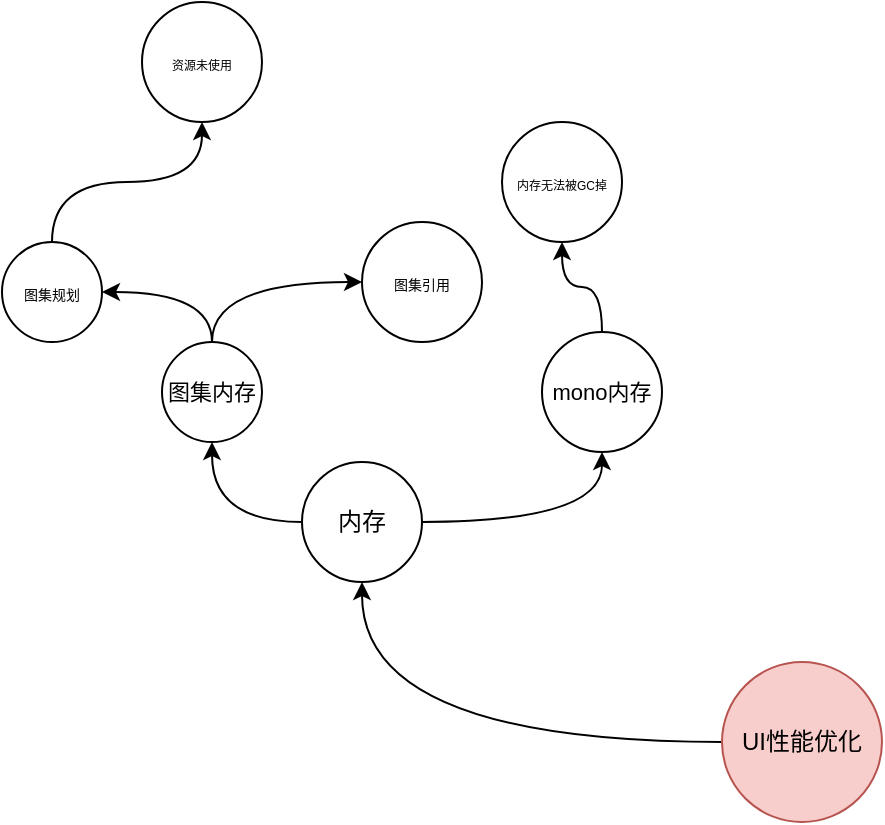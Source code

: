 <mxfile version="13.5.4" type="github">
  <diagram id="PwJVHqZTUF8KdpS5hUyB" name="第 1 页">
    <mxGraphModel dx="4382" dy="3074" grid="1" gridSize="10" guides="1" tooltips="1" connect="1" arrows="1" fold="1" page="1" pageScale="1" pageWidth="827" pageHeight="1169" math="0" shadow="0">
      <root>
        <mxCell id="0" />
        <mxCell id="1" parent="0" />
        <mxCell id="vSH8UtmdNrjKOl-DguEc-3" style="edgeStyle=orthogonalEdgeStyle;rounded=0;orthogonalLoop=1;jettySize=auto;html=1;entryX=0.5;entryY=1;entryDx=0;entryDy=0;curved=1;" parent="1" source="vSH8UtmdNrjKOl-DguEc-1" target="vSH8UtmdNrjKOl-DguEc-2" edge="1">
          <mxGeometry relative="1" as="geometry" />
        </mxCell>
        <mxCell id="vSH8UtmdNrjKOl-DguEc-1" value="UI性能优化" style="ellipse;whiteSpace=wrap;html=1;aspect=fixed;fillColor=#f8cecc;strokeColor=#b85450;" parent="1" vertex="1">
          <mxGeometry x="350" y="320" width="80" height="80" as="geometry" />
        </mxCell>
        <mxCell id="vSH8UtmdNrjKOl-DguEc-6" style="edgeStyle=orthogonalEdgeStyle;curved=1;rounded=0;orthogonalLoop=1;jettySize=auto;html=1;exitX=1;exitY=0.5;exitDx=0;exitDy=0;entryX=0.5;entryY=1;entryDx=0;entryDy=0;" parent="1" source="vSH8UtmdNrjKOl-DguEc-2" target="vSH8UtmdNrjKOl-DguEc-4" edge="1">
          <mxGeometry relative="1" as="geometry" />
        </mxCell>
        <mxCell id="vSH8UtmdNrjKOl-DguEc-7" style="edgeStyle=orthogonalEdgeStyle;curved=1;rounded=0;orthogonalLoop=1;jettySize=auto;html=1;exitX=0;exitY=0.5;exitDx=0;exitDy=0;" parent="1" source="vSH8UtmdNrjKOl-DguEc-2" target="vSH8UtmdNrjKOl-DguEc-5" edge="1">
          <mxGeometry relative="1" as="geometry" />
        </mxCell>
        <mxCell id="vSH8UtmdNrjKOl-DguEc-2" value="内存" style="ellipse;whiteSpace=wrap;html=1;aspect=fixed;" parent="1" vertex="1">
          <mxGeometry x="140" y="220" width="60" height="60" as="geometry" />
        </mxCell>
        <mxCell id="vSH8UtmdNrjKOl-DguEc-16" value="" style="edgeStyle=orthogonalEdgeStyle;curved=1;rounded=0;orthogonalLoop=1;jettySize=auto;html=1;" parent="1" source="vSH8UtmdNrjKOl-DguEc-4" target="vSH8UtmdNrjKOl-DguEc-15" edge="1">
          <mxGeometry relative="1" as="geometry" />
        </mxCell>
        <mxCell id="vSH8UtmdNrjKOl-DguEc-4" value="&lt;font style=&quot;font-size: 11px&quot;&gt;mono内存&lt;/font&gt;" style="ellipse;whiteSpace=wrap;html=1;aspect=fixed;" parent="1" vertex="1">
          <mxGeometry x="260" y="155" width="60" height="60" as="geometry" />
        </mxCell>
        <mxCell id="vSH8UtmdNrjKOl-DguEc-11" style="edgeStyle=orthogonalEdgeStyle;curved=1;rounded=0;orthogonalLoop=1;jettySize=auto;html=1;exitX=0.5;exitY=0;exitDx=0;exitDy=0;entryX=0;entryY=0.5;entryDx=0;entryDy=0;" parent="1" source="vSH8UtmdNrjKOl-DguEc-5" target="vSH8UtmdNrjKOl-DguEc-10" edge="1">
          <mxGeometry relative="1" as="geometry">
            <mxPoint x="95" y="130" as="sourcePoint" />
          </mxGeometry>
        </mxCell>
        <mxCell id="vSH8UtmdNrjKOl-DguEc-14" style="edgeStyle=orthogonalEdgeStyle;curved=1;rounded=0;orthogonalLoop=1;jettySize=auto;html=1;exitX=0.5;exitY=0;exitDx=0;exitDy=0;entryX=1;entryY=0.5;entryDx=0;entryDy=0;" parent="1" source="vSH8UtmdNrjKOl-DguEc-5" target="vSH8UtmdNrjKOl-DguEc-9" edge="1">
          <mxGeometry relative="1" as="geometry" />
        </mxCell>
        <mxCell id="vSH8UtmdNrjKOl-DguEc-5" value="&lt;font style=&quot;font-size: 11px&quot;&gt;图集内存&lt;/font&gt;" style="ellipse;whiteSpace=wrap;html=1;aspect=fixed;" parent="1" vertex="1">
          <mxGeometry x="70" y="160" width="50" height="50" as="geometry" />
        </mxCell>
        <mxCell id="vSH8UtmdNrjKOl-DguEc-20" style="rounded=0;orthogonalLoop=1;jettySize=auto;html=1;entryX=0.5;entryY=1;entryDx=0;entryDy=0;exitX=0.5;exitY=0;exitDx=0;exitDy=0;exitPerimeter=0;edgeStyle=orthogonalEdgeStyle;curved=1;" parent="1" source="vSH8UtmdNrjKOl-DguEc-9" target="vSH8UtmdNrjKOl-DguEc-13" edge="1">
          <mxGeometry relative="1" as="geometry" />
        </mxCell>
        <mxCell id="vSH8UtmdNrjKOl-DguEc-9" value="&lt;font style=&quot;font-size: 7px&quot;&gt;图集规划&lt;/font&gt;" style="ellipse;whiteSpace=wrap;html=1;aspect=fixed;" parent="1" vertex="1">
          <mxGeometry x="-10" y="110" width="50" height="50" as="geometry" />
        </mxCell>
        <mxCell id="vSH8UtmdNrjKOl-DguEc-10" value="&lt;font style=&quot;font-size: 7px ; line-height: 100%&quot;&gt;图集引用&lt;/font&gt;" style="ellipse;whiteSpace=wrap;html=1;aspect=fixed;" parent="1" vertex="1">
          <mxGeometry x="170" y="100" width="60" height="60" as="geometry" />
        </mxCell>
        <mxCell id="vSH8UtmdNrjKOl-DguEc-13" value="&lt;div&gt;&lt;span style=&quot;font-size: 6px&quot;&gt;资源未使用&lt;/span&gt;&lt;/div&gt;" style="ellipse;whiteSpace=wrap;html=1;aspect=fixed;align=center;" parent="1" vertex="1">
          <mxGeometry x="60" y="-10" width="60" height="60" as="geometry" />
        </mxCell>
        <mxCell id="vSH8UtmdNrjKOl-DguEc-15" value="&lt;span style=&quot;font-size: 6px ; line-height: 120%&quot;&gt;内存无法被GC掉&lt;/span&gt;" style="ellipse;whiteSpace=wrap;html=1;aspect=fixed;align=center;" parent="1" vertex="1">
          <mxGeometry x="240" y="50" width="60" height="60" as="geometry" />
        </mxCell>
      </root>
    </mxGraphModel>
  </diagram>
</mxfile>
